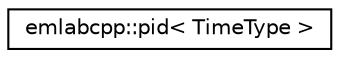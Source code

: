 digraph "Graphical Class Hierarchy"
{
 // LATEX_PDF_SIZE
  edge [fontname="Helvetica",fontsize="10",labelfontname="Helvetica",labelfontsize="10"];
  node [fontname="Helvetica",fontsize="10",shape=record];
  rankdir="LR";
  Node0 [label="emlabcpp::pid\< TimeType \>",height=0.2,width=0.4,color="black", fillcolor="white", style="filled",URL="$classemlabcpp_1_1pid.html",tooltip=" "];
}
